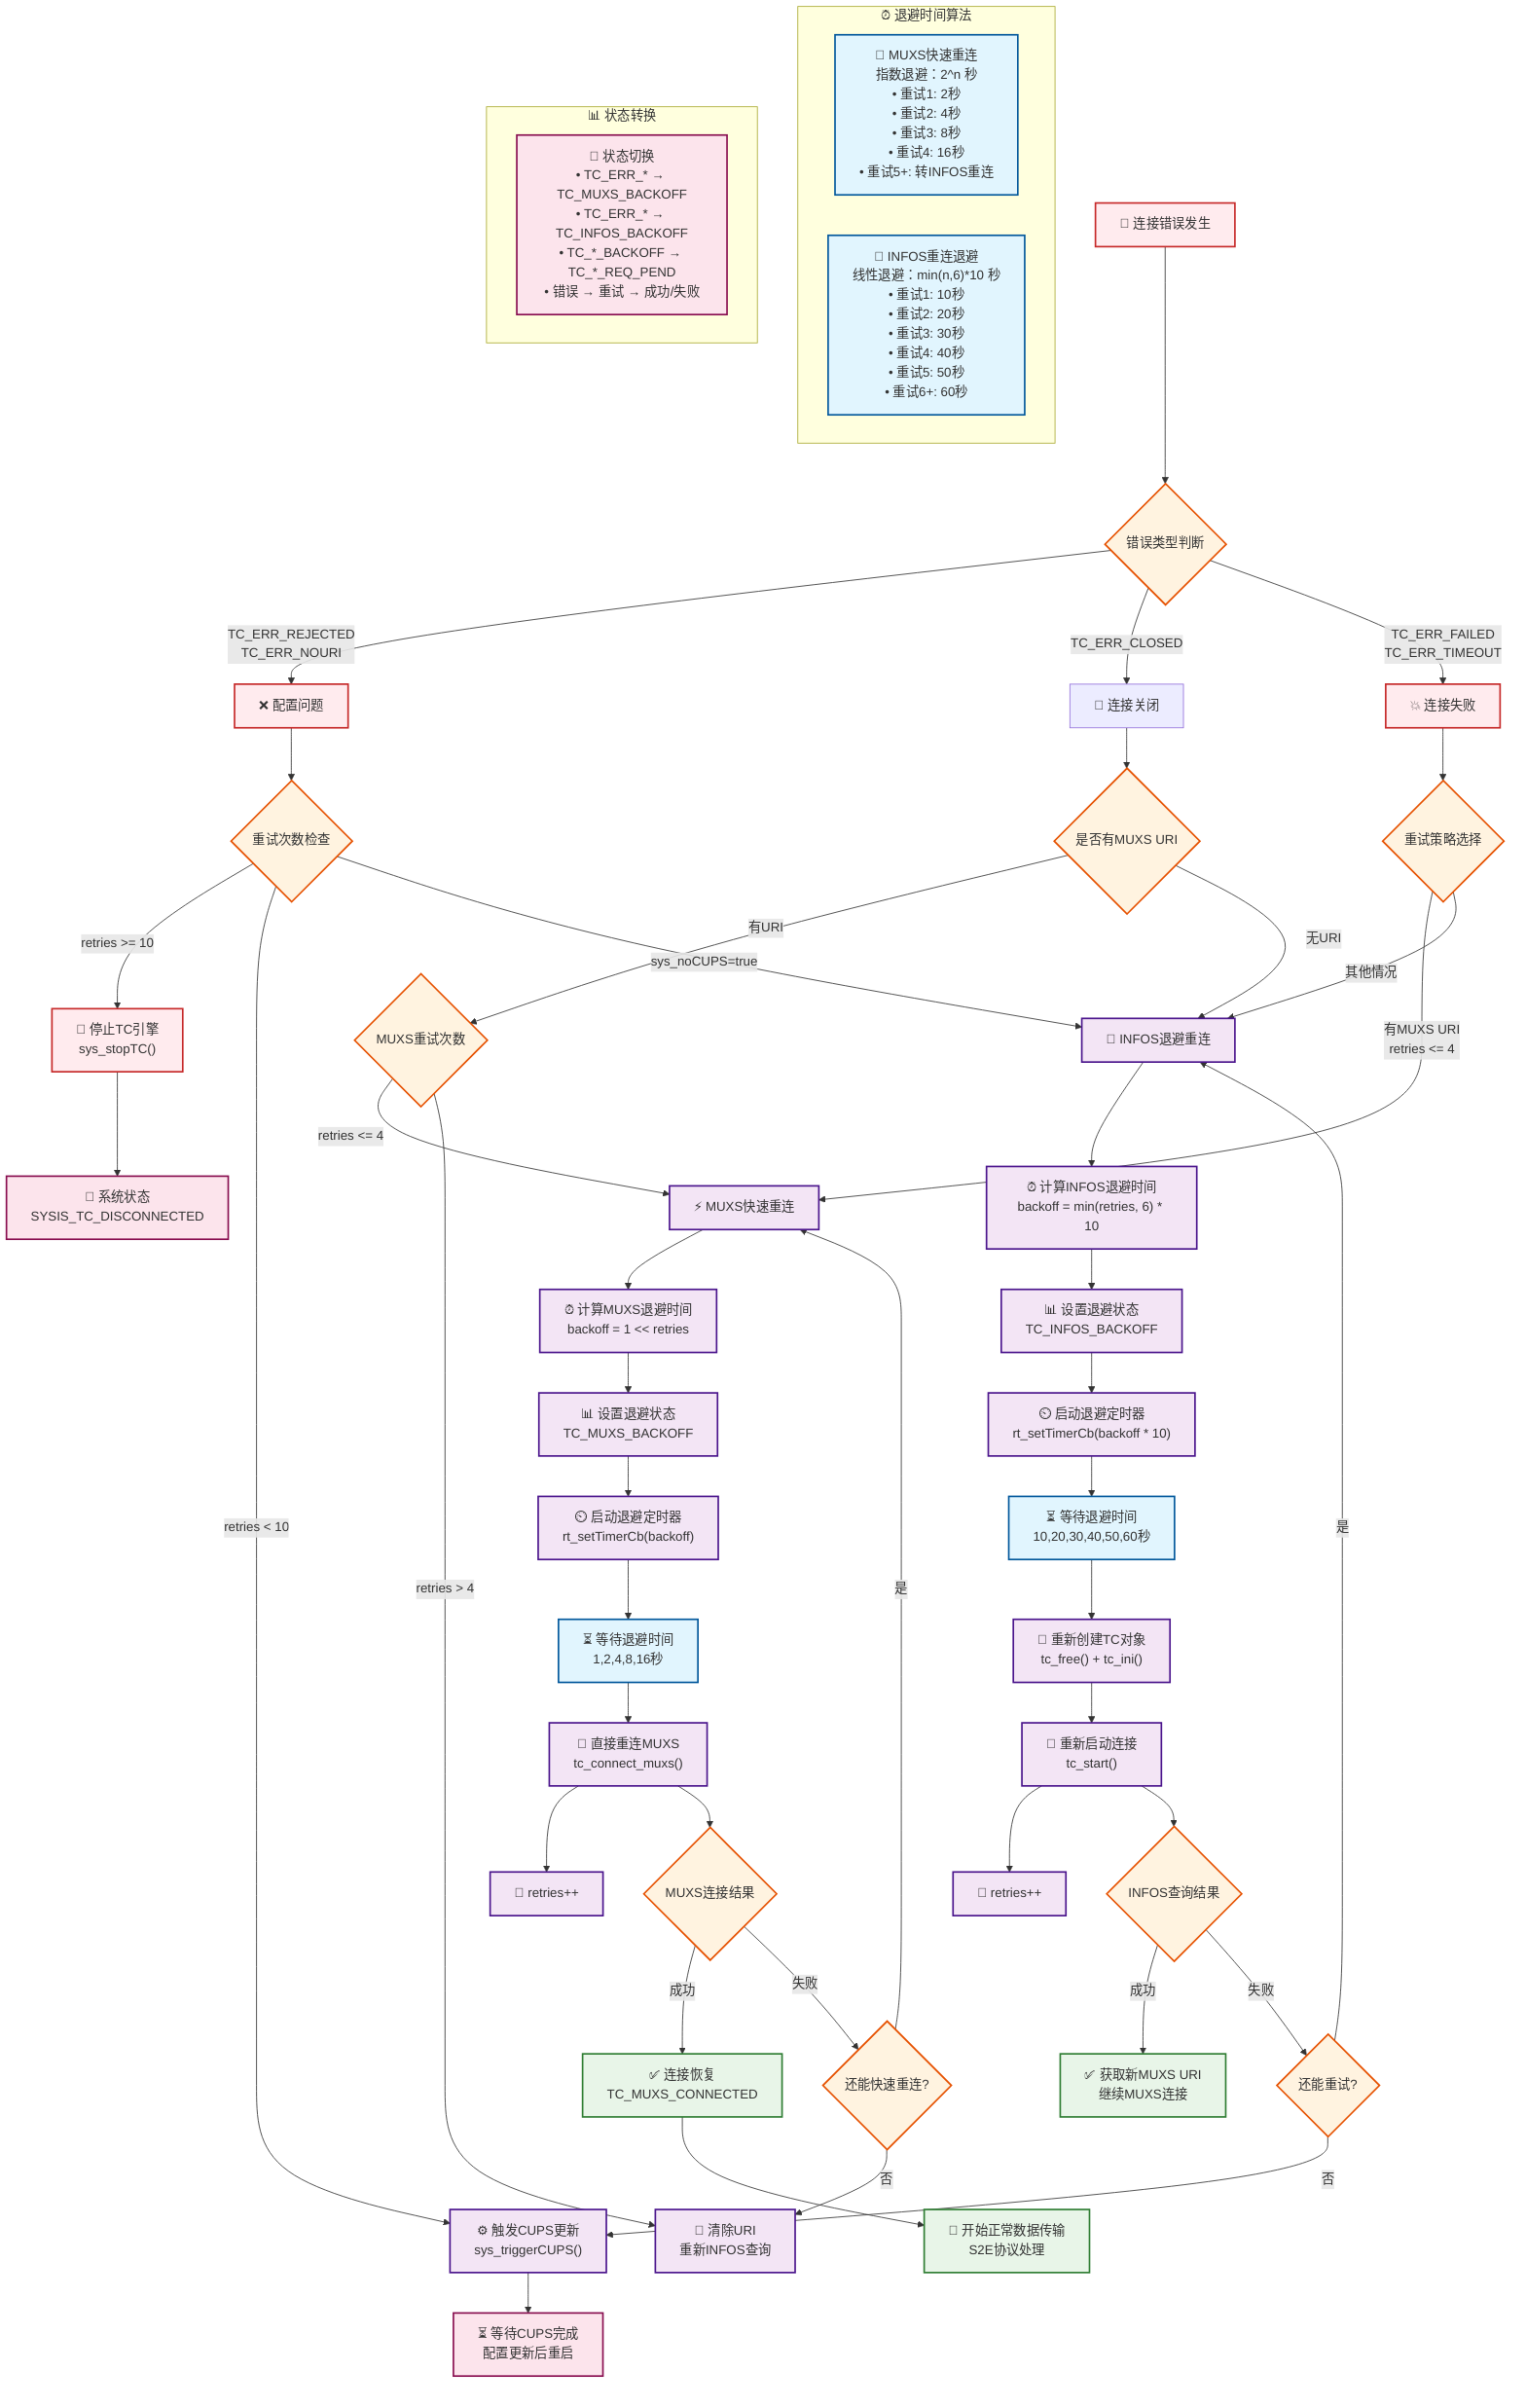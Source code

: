 graph TD
    A["🚨 连接错误发生"] --> B{错误类型判断}
    
    B -->|TC_ERR_REJECTED<br/>TC_ERR_NOURI| C["❌ 配置问题"]
    B -->|TC_ERR_CLOSED| D["🔗 连接关闭"]
    B -->|TC_ERR_FAILED<br/>TC_ERR_TIMEOUT| E["💥 连接失败"]
    
    %% 配置问题处理
    C --> F{重试次数检查}
    F -->|retries >= 10| G["🛑 停止TC引擎<br/>sys_stopTC()"]
    F -->|retries < 10| H["⚙️ 触发CUPS更新<br/>sys_triggerCUPS()"]
    F -->|sys_noCUPS=true| I["🔄 INFOS退避重连"]
    
    %% 连接关闭处理
    D --> J{是否有MUXS URI}
    J -->|有URI| K{MUXS重试次数}
    J -->|无URI| I
    
    K -->|retries <= 4| L["⚡ MUXS快速重连"]
    K -->|retries > 4| M["🔄 清除URI<br/>重新INFOS查询"]
    
    %% 连接失败处理
    E --> N{重试策略选择}
    N -->|有MUXS URI<br/>retries <= 4| L
    N -->|其他情况| I
    
    %% MUXS快速重连逻辑
    L --> O["⏰ 计算MUXS退避时间<br/>backoff = 1 << retries"]
    O --> P["📊 设置退避状态<br/>TC_MUXS_BACKOFF"]
    P --> Q["⏲️ 启动退避定时器<br/>rt_setTimerCb(backoff)"]
    Q --> R["⏳ 等待退避时间<br/>1,2,4,8,16秒"]
    R --> S["🔄 直接重连MUXS<br/>tc_connect_muxs()"]
    S --> T["🔄 retries++"]
    
    %% INFOS退避重连逻辑
    I --> U["⏰ 计算INFOS退避时间<br/>backoff = min(retries, 6) * 10"]
    U --> V["📊 设置退避状态<br/>TC_INFOS_BACKOFF"]
    V --> W["⏲️ 启动退避定时器<br/>rt_setTimerCb(backoff * 10)"]
    W --> X["⏳ 等待退避时间<br/>10,20,30,40,50,60秒"]
    X --> Y["🔄 重新创建TC对象<br/>tc_free() + tc_ini()"]
    Y --> Z["🚀 重新启动连接<br/>tc_start()"]
    Z --> AA["🔄 retries++"]
    
    %% 成功路径
    S --> BB{MUXS连接结果}
    BB -->|成功| CC["✅ 连接恢复<br/>TC_MUXS_CONNECTED"]
    BB -->|失败| DD{还能快速重连?}
    DD -->|是| L
    DD -->|否| M
    
    Z --> EE{INFOS查询结果}
    EE -->|成功| FF["✅ 获取新MUXS URI<br/>继续MUXS连接"]
    EE -->|失败| GG{还能重试?}
    GG -->|是| I
    GG -->|否| H
    
    %% 最终处理
    G --> HH["🏁 系统状态<br/>SYSIS_TC_DISCONNECTED"]
    H --> II["⏳ 等待CUPS完成<br/>配置更新后重启"]
    CC --> JJ["🔄 开始正常数据传输<br/>S2E协议处理"]
    
    %% 退避时间表
    subgraph "⏰ 退避时间算法"
        KK["🚀 MUXS快速重连<br/>指数退避：2^n 秒<br/>• 重试1: 2秒<br/>• 重试2: 4秒<br/>• 重试3: 8秒<br/>• 重试4: 16秒<br/>• 重试5+: 转INFOS重连"]
        
        LL["🔄 INFOS重连退避<br/>线性退避：min(n,6)*10 秒<br/>• 重试1: 10秒<br/>• 重试2: 20秒<br/>• 重试3: 30秒<br/>• 重试4: 40秒<br/>• 重试5: 50秒<br/>• 重试6+: 60秒"]
    end
    
    %% 状态转换说明
    subgraph "📊 状态转换"
        MM["🔄 状态切换<br/>• TC_ERR_* → TC_MUXS_BACKOFF<br/>• TC_ERR_* → TC_INFOS_BACKOFF<br/>• TC_*_BACKOFF → TC_*_REQ_PEND<br/>• 错误 → 重试 → 成功/失败"]
    end
    
    %% 样式定义
    classDef error fill:#ffebee,stroke:#c62828,stroke-width:2px
    classDef decision fill:#fff3e0,stroke:#e65100,stroke-width:2px
    classDef process fill:#f3e5f5,stroke:#4a148c,stroke-width:2px
    classDef success fill:#e8f5e8,stroke:#2e7d32,stroke-width:2px
    classDef backoff fill:#e1f5fe,stroke:#01579b,stroke-width:2px
    classDef info fill:#fce4ec,stroke:#880e4f,stroke-width:2px
    
    class A,C,E,G error
    class B,F,J,K,N,BB,DD,EE,GG decision
    class H,I,L,M,O,P,Q,S,T,U,V,W,Y,Z,AA process
    class CC,JJ,FF success
    class R,X,KK,LL backoff
    class HH,II,MM info